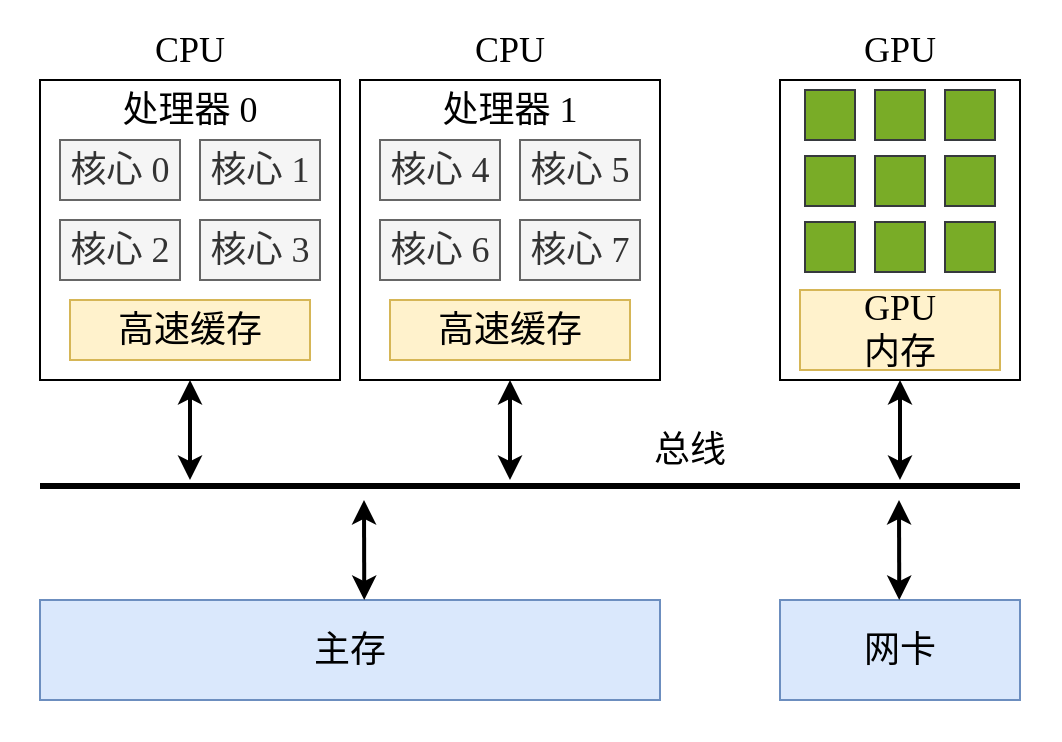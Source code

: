 <mxfile version="22.1.18" type="device">
  <diagram id="sm0YzyPWghP9DwHgtNv-" name="第 1 页">
    <mxGraphModel dx="1354" dy="904" grid="1" gridSize="10" guides="1" tooltips="1" connect="1" arrows="1" fold="1" page="1" pageScale="1" pageWidth="827" pageHeight="1169" math="0" shadow="0">
      <root>
        <mxCell id="0" />
        <mxCell id="1" parent="0" />
        <mxCell id="8E4NnpRVdExmRa3Di7wW-1" value="" style="rounded=0;whiteSpace=wrap;html=1;strokeColor=none;fillColor=none;" parent="1" vertex="1">
          <mxGeometry x="130" y="120" width="530" height="370" as="geometry" />
        </mxCell>
        <mxCell id="5cFv27WomusTx21CuXZw-1" value="" style="rounded=0;whiteSpace=wrap;html=1;fillColor=none;fontFamily=Times New Roman;" parent="1" vertex="1">
          <mxGeometry x="150" y="160" width="150" height="150" as="geometry" />
        </mxCell>
        <mxCell id="5cFv27WomusTx21CuXZw-2" value="处理器 0" style="text;html=1;strokeColor=none;fillColor=none;align=center;verticalAlign=middle;whiteSpace=wrap;rounded=0;fontSize=18;fontFamily=Times New Roman;" parent="1" vertex="1">
          <mxGeometry x="180" y="160" width="90" height="30" as="geometry" />
        </mxCell>
        <mxCell id="5cFv27WomusTx21CuXZw-7" value="核心 0" style="rounded=0;whiteSpace=wrap;html=1;fontSize=18;fillColor=#f5f5f5;strokeColor=#666666;fontColor=#333333;fontFamily=Times New Roman;" parent="1" vertex="1">
          <mxGeometry x="160" y="190" width="60" height="30" as="geometry" />
        </mxCell>
        <mxCell id="5cFv27WomusTx21CuXZw-8" value="核心 1" style="rounded=0;whiteSpace=wrap;html=1;fontSize=18;fillColor=#f5f5f5;strokeColor=#666666;fontColor=#333333;fontFamily=Times New Roman;" parent="1" vertex="1">
          <mxGeometry x="230" y="190" width="60" height="30" as="geometry" />
        </mxCell>
        <mxCell id="5cFv27WomusTx21CuXZw-9" value="核心 2" style="rounded=0;whiteSpace=wrap;html=1;fontSize=18;fillColor=#f5f5f5;strokeColor=#666666;fontColor=#333333;fontFamily=Times New Roman;" parent="1" vertex="1">
          <mxGeometry x="160" y="230" width="60" height="30" as="geometry" />
        </mxCell>
        <mxCell id="5cFv27WomusTx21CuXZw-10" value="核心 3" style="rounded=0;whiteSpace=wrap;html=1;fontSize=18;fillColor=#f5f5f5;strokeColor=#666666;fontColor=#333333;fontFamily=Times New Roman;" parent="1" vertex="1">
          <mxGeometry x="230" y="230" width="60" height="30" as="geometry" />
        </mxCell>
        <mxCell id="5cFv27WomusTx21CuXZw-11" value="" style="rounded=0;whiteSpace=wrap;html=1;fillColor=none;fontFamily=Times New Roman;" parent="1" vertex="1">
          <mxGeometry x="310" y="160" width="150" height="150" as="geometry" />
        </mxCell>
        <mxCell id="5cFv27WomusTx21CuXZw-12" value="处理器 1" style="text;html=1;strokeColor=none;fillColor=none;align=center;verticalAlign=middle;whiteSpace=wrap;rounded=0;fontSize=18;fontFamily=Times New Roman;" parent="1" vertex="1">
          <mxGeometry x="340" y="160" width="90" height="30" as="geometry" />
        </mxCell>
        <mxCell id="5cFv27WomusTx21CuXZw-13" value="核心 4" style="rounded=0;whiteSpace=wrap;html=1;fontSize=18;fillColor=#f5f5f5;strokeColor=#666666;fontColor=#333333;fontFamily=Times New Roman;" parent="1" vertex="1">
          <mxGeometry x="320" y="190" width="60" height="30" as="geometry" />
        </mxCell>
        <mxCell id="5cFv27WomusTx21CuXZw-14" value="核心 5" style="rounded=0;whiteSpace=wrap;html=1;fontSize=18;fillColor=#f5f5f5;strokeColor=#666666;fontColor=#333333;fontFamily=Times New Roman;" parent="1" vertex="1">
          <mxGeometry x="390" y="190" width="60" height="30" as="geometry" />
        </mxCell>
        <mxCell id="5cFv27WomusTx21CuXZw-15" value="核心 6" style="rounded=0;whiteSpace=wrap;html=1;fontSize=18;fillColor=#f5f5f5;strokeColor=#666666;fontColor=#333333;fontFamily=Times New Roman;" parent="1" vertex="1">
          <mxGeometry x="320" y="230" width="60" height="30" as="geometry" />
        </mxCell>
        <mxCell id="5cFv27WomusTx21CuXZw-16" value="核心 7" style="rounded=0;whiteSpace=wrap;html=1;fontSize=18;fillColor=#f5f5f5;strokeColor=#666666;fontColor=#333333;fontFamily=Times New Roman;" parent="1" vertex="1">
          <mxGeometry x="390" y="230" width="60" height="30" as="geometry" />
        </mxCell>
        <mxCell id="5cFv27WomusTx21CuXZw-19" value="高速缓存" style="rounded=0;whiteSpace=wrap;html=1;fontSize=18;fillColor=#fff2cc;strokeColor=#d6b656;fontFamily=Times New Roman;" parent="1" vertex="1">
          <mxGeometry x="165" y="270" width="120" height="30" as="geometry" />
        </mxCell>
        <mxCell id="5cFv27WomusTx21CuXZw-20" value="高速缓存" style="rounded=0;whiteSpace=wrap;html=1;fontSize=18;fillColor=#fff2cc;strokeColor=#d6b656;fontFamily=Times New Roman;" parent="1" vertex="1">
          <mxGeometry x="325" y="270" width="120" height="30" as="geometry" />
        </mxCell>
        <mxCell id="5cFv27WomusTx21CuXZw-24" value="" style="endArrow=none;html=1;rounded=0;fontSize=18;strokeWidth=3;fontFamily=Times New Roman;" parent="1" edge="1">
          <mxGeometry width="50" height="50" relative="1" as="geometry">
            <mxPoint x="150" y="363" as="sourcePoint" />
            <mxPoint x="640" y="363" as="targetPoint" />
          </mxGeometry>
        </mxCell>
        <mxCell id="5cFv27WomusTx21CuXZw-25" value="" style="endArrow=classic;startArrow=classic;html=1;rounded=0;strokeWidth=2;fontSize=18;entryX=0.5;entryY=1;entryDx=0;entryDy=0;fontFamily=Times New Roman;" parent="1" target="5cFv27WomusTx21CuXZw-1" edge="1">
          <mxGeometry width="50" height="50" relative="1" as="geometry">
            <mxPoint x="225" y="360" as="sourcePoint" />
            <mxPoint x="150" y="450" as="targetPoint" />
          </mxGeometry>
        </mxCell>
        <mxCell id="5cFv27WomusTx21CuXZw-26" value="" style="endArrow=classic;startArrow=classic;html=1;rounded=0;strokeWidth=2;fontSize=18;entryX=0.5;entryY=1;entryDx=0;entryDy=0;fontFamily=Times New Roman;" parent="1" target="5cFv27WomusTx21CuXZw-11" edge="1">
          <mxGeometry width="50" height="50" relative="1" as="geometry">
            <mxPoint x="385" y="360" as="sourcePoint" />
            <mxPoint x="235" y="320" as="targetPoint" />
          </mxGeometry>
        </mxCell>
        <mxCell id="5cFv27WomusTx21CuXZw-27" value="主存" style="rounded=0;whiteSpace=wrap;html=1;fontSize=18;fillColor=#dae8fc;strokeColor=#6c8ebf;fontFamily=Times New Roman;" parent="1" vertex="1">
          <mxGeometry x="150" y="420" width="310" height="50" as="geometry" />
        </mxCell>
        <mxCell id="5cFv27WomusTx21CuXZw-28" value="总线" style="text;html=1;strokeColor=none;fillColor=none;align=center;verticalAlign=middle;whiteSpace=wrap;rounded=0;fontSize=18;fontFamily=Times New Roman;" parent="1" vertex="1">
          <mxGeometry x="445" y="330" width="60" height="30" as="geometry" />
        </mxCell>
        <mxCell id="5cFv27WomusTx21CuXZw-29" value="" style="rounded=0;whiteSpace=wrap;html=1;fontSize=18;fontFamily=Times New Roman;" parent="1" vertex="1">
          <mxGeometry x="520" y="160" width="120" height="150" as="geometry" />
        </mxCell>
        <mxCell id="5cFv27WomusTx21CuXZw-30" value="&lt;font&gt;CPU&lt;/font&gt;" style="text;html=1;strokeColor=none;fillColor=none;align=center;verticalAlign=middle;whiteSpace=wrap;rounded=0;fontSize=18;fontFamily=Times New Roman;" parent="1" vertex="1">
          <mxGeometry x="195" y="130" width="60" height="30" as="geometry" />
        </mxCell>
        <mxCell id="5cFv27WomusTx21CuXZw-31" value="&lt;font&gt;CPU&lt;/font&gt;" style="text;html=1;strokeColor=none;fillColor=none;align=center;verticalAlign=middle;whiteSpace=wrap;rounded=0;fontSize=18;fontFamily=Times New Roman;" parent="1" vertex="1">
          <mxGeometry x="355" y="130" width="60" height="30" as="geometry" />
        </mxCell>
        <mxCell id="5cFv27WomusTx21CuXZw-32" value="&lt;font&gt;GPU&lt;/font&gt;" style="text;html=1;strokeColor=none;fillColor=none;align=center;verticalAlign=middle;whiteSpace=wrap;rounded=0;fontSize=18;fontFamily=Times New Roman;" parent="1" vertex="1">
          <mxGeometry x="550" y="130" width="60" height="30" as="geometry" />
        </mxCell>
        <mxCell id="5cFv27WomusTx21CuXZw-33" value="" style="whiteSpace=wrap;html=1;aspect=fixed;fontSize=18;fillColor=#79AC27;strokeColor=#36393d;fontFamily=Times New Roman;" parent="1" vertex="1">
          <mxGeometry x="567.5" y="165" width="25" height="25" as="geometry" />
        </mxCell>
        <mxCell id="5cFv27WomusTx21CuXZw-34" value="" style="whiteSpace=wrap;html=1;aspect=fixed;fontSize=18;fillColor=#79AC27;strokeColor=#36393d;fontFamily=Times New Roman;" parent="1" vertex="1">
          <mxGeometry x="532.5" y="165" width="25" height="25" as="geometry" />
        </mxCell>
        <mxCell id="5cFv27WomusTx21CuXZw-35" value="" style="whiteSpace=wrap;html=1;aspect=fixed;fontSize=18;fillColor=#79AC27;strokeColor=#36393d;fontFamily=Times New Roman;" parent="1" vertex="1">
          <mxGeometry x="602.5" y="165" width="25" height="25" as="geometry" />
        </mxCell>
        <mxCell id="5cFv27WomusTx21CuXZw-36" value="" style="whiteSpace=wrap;html=1;aspect=fixed;fontSize=18;fillColor=#79AC27;strokeColor=#36393d;fontFamily=Times New Roman;" parent="1" vertex="1">
          <mxGeometry x="567.5" y="198" width="25" height="25" as="geometry" />
        </mxCell>
        <mxCell id="5cFv27WomusTx21CuXZw-37" value="" style="whiteSpace=wrap;html=1;aspect=fixed;fontSize=18;fillColor=#79AC27;strokeColor=#36393d;fontFamily=Times New Roman;" parent="1" vertex="1">
          <mxGeometry x="532.5" y="198" width="25" height="25" as="geometry" />
        </mxCell>
        <mxCell id="5cFv27WomusTx21CuXZw-38" value="" style="whiteSpace=wrap;html=1;aspect=fixed;fontSize=18;fillColor=#79AC27;strokeColor=#36393d;fontFamily=Times New Roman;" parent="1" vertex="1">
          <mxGeometry x="602.5" y="198" width="25" height="25" as="geometry" />
        </mxCell>
        <mxCell id="5cFv27WomusTx21CuXZw-39" value="" style="whiteSpace=wrap;html=1;aspect=fixed;fontSize=18;fillColor=#79AC27;strokeColor=#36393d;fontFamily=Times New Roman;" parent="1" vertex="1">
          <mxGeometry x="567.5" y="231" width="25" height="25" as="geometry" />
        </mxCell>
        <mxCell id="5cFv27WomusTx21CuXZw-40" value="" style="whiteSpace=wrap;html=1;aspect=fixed;fontSize=18;fillColor=#79AC27;strokeColor=#36393d;fontFamily=Times New Roman;" parent="1" vertex="1">
          <mxGeometry x="532.5" y="231" width="25" height="25" as="geometry" />
        </mxCell>
        <mxCell id="5cFv27WomusTx21CuXZw-41" value="" style="whiteSpace=wrap;html=1;aspect=fixed;fontSize=18;fillColor=#79AC27;strokeColor=#36393d;fontFamily=Times New Roman;" parent="1" vertex="1">
          <mxGeometry x="602.5" y="231" width="25" height="25" as="geometry" />
        </mxCell>
        <mxCell id="5cFv27WomusTx21CuXZw-45" value="GPU&lt;br&gt;内存" style="rounded=0;whiteSpace=wrap;html=1;fontSize=18;fillColor=#fff2cc;strokeColor=#d6b656;fontFamily=Times New Roman;" parent="1" vertex="1">
          <mxGeometry x="530" y="265" width="100" height="40" as="geometry" />
        </mxCell>
        <mxCell id="5cFv27WomusTx21CuXZw-46" value="" style="endArrow=classic;startArrow=classic;html=1;rounded=0;strokeWidth=2;fontSize=18;entryX=0.5;entryY=1;entryDx=0;entryDy=0;fontFamily=Times New Roman;" parent="1" target="5cFv27WomusTx21CuXZw-29" edge="1">
          <mxGeometry width="50" height="50" relative="1" as="geometry">
            <mxPoint x="580" y="360" as="sourcePoint" />
            <mxPoint x="395" y="320" as="targetPoint" />
          </mxGeometry>
        </mxCell>
        <mxCell id="5cFv27WomusTx21CuXZw-47" value="" style="endArrow=classic;startArrow=classic;html=1;rounded=0;strokeWidth=2;fontSize=18;exitX=0.523;exitY=0;exitDx=0;exitDy=0;exitPerimeter=0;fontFamily=Times New Roman;" parent="1" source="5cFv27WomusTx21CuXZw-27" edge="1">
          <mxGeometry width="50" height="50" relative="1" as="geometry">
            <mxPoint x="305" y="380" as="sourcePoint" />
            <mxPoint x="312" y="370" as="targetPoint" />
          </mxGeometry>
        </mxCell>
        <mxCell id="5cFv27WomusTx21CuXZw-50" value="网卡" style="rounded=0;whiteSpace=wrap;html=1;fontSize=18;fillColor=#dae8fc;strokeColor=#6c8ebf;fontFamily=Times New Roman;" parent="1" vertex="1">
          <mxGeometry x="520" y="420" width="120" height="50" as="geometry" />
        </mxCell>
        <mxCell id="5cFv27WomusTx21CuXZw-51" value="" style="endArrow=classic;startArrow=classic;html=1;rounded=0;strokeWidth=2;fontSize=18;exitX=0.523;exitY=0;exitDx=0;exitDy=0;exitPerimeter=0;fontFamily=Times New Roman;" parent="1" edge="1">
          <mxGeometry x="0.59" y="-98" width="50" height="50" relative="1" as="geometry">
            <mxPoint x="579.63" y="420" as="sourcePoint" />
            <mxPoint x="579.5" y="370" as="targetPoint" />
            <mxPoint as="offset" />
          </mxGeometry>
        </mxCell>
      </root>
    </mxGraphModel>
  </diagram>
</mxfile>
